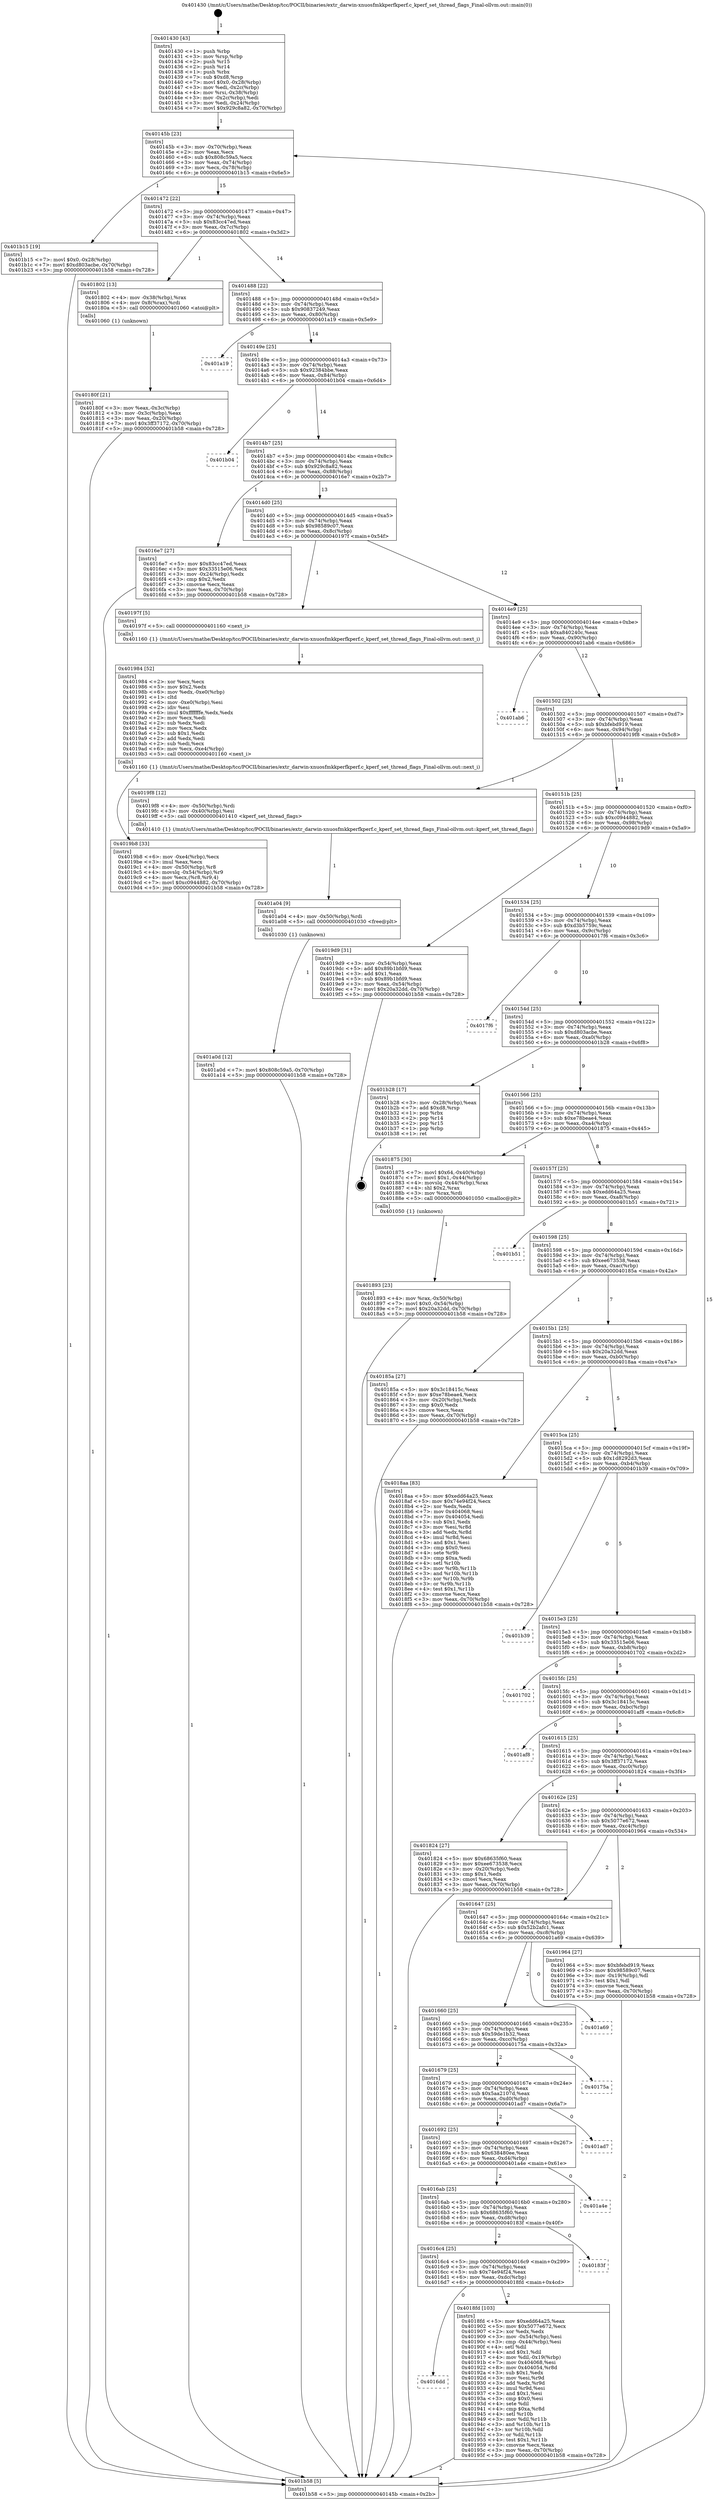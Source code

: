 digraph "0x401430" {
  label = "0x401430 (/mnt/c/Users/mathe/Desktop/tcc/POCII/binaries/extr_darwin-xnuosfmkkperfkperf.c_kperf_set_thread_flags_Final-ollvm.out::main(0))"
  labelloc = "t"
  node[shape=record]

  Entry [label="",width=0.3,height=0.3,shape=circle,fillcolor=black,style=filled]
  "0x40145b" [label="{
     0x40145b [23]\l
     | [instrs]\l
     &nbsp;&nbsp;0x40145b \<+3\>: mov -0x70(%rbp),%eax\l
     &nbsp;&nbsp;0x40145e \<+2\>: mov %eax,%ecx\l
     &nbsp;&nbsp;0x401460 \<+6\>: sub $0x808c59a5,%ecx\l
     &nbsp;&nbsp;0x401466 \<+3\>: mov %eax,-0x74(%rbp)\l
     &nbsp;&nbsp;0x401469 \<+3\>: mov %ecx,-0x78(%rbp)\l
     &nbsp;&nbsp;0x40146c \<+6\>: je 0000000000401b15 \<main+0x6e5\>\l
  }"]
  "0x401b15" [label="{
     0x401b15 [19]\l
     | [instrs]\l
     &nbsp;&nbsp;0x401b15 \<+7\>: movl $0x0,-0x28(%rbp)\l
     &nbsp;&nbsp;0x401b1c \<+7\>: movl $0xd803acbe,-0x70(%rbp)\l
     &nbsp;&nbsp;0x401b23 \<+5\>: jmp 0000000000401b58 \<main+0x728\>\l
  }"]
  "0x401472" [label="{
     0x401472 [22]\l
     | [instrs]\l
     &nbsp;&nbsp;0x401472 \<+5\>: jmp 0000000000401477 \<main+0x47\>\l
     &nbsp;&nbsp;0x401477 \<+3\>: mov -0x74(%rbp),%eax\l
     &nbsp;&nbsp;0x40147a \<+5\>: sub $0x83cc47ed,%eax\l
     &nbsp;&nbsp;0x40147f \<+3\>: mov %eax,-0x7c(%rbp)\l
     &nbsp;&nbsp;0x401482 \<+6\>: je 0000000000401802 \<main+0x3d2\>\l
  }"]
  Exit [label="",width=0.3,height=0.3,shape=circle,fillcolor=black,style=filled,peripheries=2]
  "0x401802" [label="{
     0x401802 [13]\l
     | [instrs]\l
     &nbsp;&nbsp;0x401802 \<+4\>: mov -0x38(%rbp),%rax\l
     &nbsp;&nbsp;0x401806 \<+4\>: mov 0x8(%rax),%rdi\l
     &nbsp;&nbsp;0x40180a \<+5\>: call 0000000000401060 \<atoi@plt\>\l
     | [calls]\l
     &nbsp;&nbsp;0x401060 \{1\} (unknown)\l
  }"]
  "0x401488" [label="{
     0x401488 [22]\l
     | [instrs]\l
     &nbsp;&nbsp;0x401488 \<+5\>: jmp 000000000040148d \<main+0x5d\>\l
     &nbsp;&nbsp;0x40148d \<+3\>: mov -0x74(%rbp),%eax\l
     &nbsp;&nbsp;0x401490 \<+5\>: sub $0x90837249,%eax\l
     &nbsp;&nbsp;0x401495 \<+3\>: mov %eax,-0x80(%rbp)\l
     &nbsp;&nbsp;0x401498 \<+6\>: je 0000000000401a19 \<main+0x5e9\>\l
  }"]
  "0x401a0d" [label="{
     0x401a0d [12]\l
     | [instrs]\l
     &nbsp;&nbsp;0x401a0d \<+7\>: movl $0x808c59a5,-0x70(%rbp)\l
     &nbsp;&nbsp;0x401a14 \<+5\>: jmp 0000000000401b58 \<main+0x728\>\l
  }"]
  "0x401a19" [label="{
     0x401a19\l
  }", style=dashed]
  "0x40149e" [label="{
     0x40149e [25]\l
     | [instrs]\l
     &nbsp;&nbsp;0x40149e \<+5\>: jmp 00000000004014a3 \<main+0x73\>\l
     &nbsp;&nbsp;0x4014a3 \<+3\>: mov -0x74(%rbp),%eax\l
     &nbsp;&nbsp;0x4014a6 \<+5\>: sub $0x92384bbe,%eax\l
     &nbsp;&nbsp;0x4014ab \<+6\>: mov %eax,-0x84(%rbp)\l
     &nbsp;&nbsp;0x4014b1 \<+6\>: je 0000000000401b04 \<main+0x6d4\>\l
  }"]
  "0x401a04" [label="{
     0x401a04 [9]\l
     | [instrs]\l
     &nbsp;&nbsp;0x401a04 \<+4\>: mov -0x50(%rbp),%rdi\l
     &nbsp;&nbsp;0x401a08 \<+5\>: call 0000000000401030 \<free@plt\>\l
     | [calls]\l
     &nbsp;&nbsp;0x401030 \{1\} (unknown)\l
  }"]
  "0x401b04" [label="{
     0x401b04\l
  }", style=dashed]
  "0x4014b7" [label="{
     0x4014b7 [25]\l
     | [instrs]\l
     &nbsp;&nbsp;0x4014b7 \<+5\>: jmp 00000000004014bc \<main+0x8c\>\l
     &nbsp;&nbsp;0x4014bc \<+3\>: mov -0x74(%rbp),%eax\l
     &nbsp;&nbsp;0x4014bf \<+5\>: sub $0x929c8a82,%eax\l
     &nbsp;&nbsp;0x4014c4 \<+6\>: mov %eax,-0x88(%rbp)\l
     &nbsp;&nbsp;0x4014ca \<+6\>: je 00000000004016e7 \<main+0x2b7\>\l
  }"]
  "0x4019b8" [label="{
     0x4019b8 [33]\l
     | [instrs]\l
     &nbsp;&nbsp;0x4019b8 \<+6\>: mov -0xe4(%rbp),%ecx\l
     &nbsp;&nbsp;0x4019be \<+3\>: imul %eax,%ecx\l
     &nbsp;&nbsp;0x4019c1 \<+4\>: mov -0x50(%rbp),%r8\l
     &nbsp;&nbsp;0x4019c5 \<+4\>: movslq -0x54(%rbp),%r9\l
     &nbsp;&nbsp;0x4019c9 \<+4\>: mov %ecx,(%r8,%r9,4)\l
     &nbsp;&nbsp;0x4019cd \<+7\>: movl $0xc0944882,-0x70(%rbp)\l
     &nbsp;&nbsp;0x4019d4 \<+5\>: jmp 0000000000401b58 \<main+0x728\>\l
  }"]
  "0x4016e7" [label="{
     0x4016e7 [27]\l
     | [instrs]\l
     &nbsp;&nbsp;0x4016e7 \<+5\>: mov $0x83cc47ed,%eax\l
     &nbsp;&nbsp;0x4016ec \<+5\>: mov $0x33515e06,%ecx\l
     &nbsp;&nbsp;0x4016f1 \<+3\>: mov -0x24(%rbp),%edx\l
     &nbsp;&nbsp;0x4016f4 \<+3\>: cmp $0x2,%edx\l
     &nbsp;&nbsp;0x4016f7 \<+3\>: cmovne %ecx,%eax\l
     &nbsp;&nbsp;0x4016fa \<+3\>: mov %eax,-0x70(%rbp)\l
     &nbsp;&nbsp;0x4016fd \<+5\>: jmp 0000000000401b58 \<main+0x728\>\l
  }"]
  "0x4014d0" [label="{
     0x4014d0 [25]\l
     | [instrs]\l
     &nbsp;&nbsp;0x4014d0 \<+5\>: jmp 00000000004014d5 \<main+0xa5\>\l
     &nbsp;&nbsp;0x4014d5 \<+3\>: mov -0x74(%rbp),%eax\l
     &nbsp;&nbsp;0x4014d8 \<+5\>: sub $0x98589c07,%eax\l
     &nbsp;&nbsp;0x4014dd \<+6\>: mov %eax,-0x8c(%rbp)\l
     &nbsp;&nbsp;0x4014e3 \<+6\>: je 000000000040197f \<main+0x54f\>\l
  }"]
  "0x401b58" [label="{
     0x401b58 [5]\l
     | [instrs]\l
     &nbsp;&nbsp;0x401b58 \<+5\>: jmp 000000000040145b \<main+0x2b\>\l
  }"]
  "0x401430" [label="{
     0x401430 [43]\l
     | [instrs]\l
     &nbsp;&nbsp;0x401430 \<+1\>: push %rbp\l
     &nbsp;&nbsp;0x401431 \<+3\>: mov %rsp,%rbp\l
     &nbsp;&nbsp;0x401434 \<+2\>: push %r15\l
     &nbsp;&nbsp;0x401436 \<+2\>: push %r14\l
     &nbsp;&nbsp;0x401438 \<+1\>: push %rbx\l
     &nbsp;&nbsp;0x401439 \<+7\>: sub $0xd8,%rsp\l
     &nbsp;&nbsp;0x401440 \<+7\>: movl $0x0,-0x28(%rbp)\l
     &nbsp;&nbsp;0x401447 \<+3\>: mov %edi,-0x2c(%rbp)\l
     &nbsp;&nbsp;0x40144a \<+4\>: mov %rsi,-0x38(%rbp)\l
     &nbsp;&nbsp;0x40144e \<+3\>: mov -0x2c(%rbp),%edi\l
     &nbsp;&nbsp;0x401451 \<+3\>: mov %edi,-0x24(%rbp)\l
     &nbsp;&nbsp;0x401454 \<+7\>: movl $0x929c8a82,-0x70(%rbp)\l
  }"]
  "0x40180f" [label="{
     0x40180f [21]\l
     | [instrs]\l
     &nbsp;&nbsp;0x40180f \<+3\>: mov %eax,-0x3c(%rbp)\l
     &nbsp;&nbsp;0x401812 \<+3\>: mov -0x3c(%rbp),%eax\l
     &nbsp;&nbsp;0x401815 \<+3\>: mov %eax,-0x20(%rbp)\l
     &nbsp;&nbsp;0x401818 \<+7\>: movl $0x3ff37172,-0x70(%rbp)\l
     &nbsp;&nbsp;0x40181f \<+5\>: jmp 0000000000401b58 \<main+0x728\>\l
  }"]
  "0x401984" [label="{
     0x401984 [52]\l
     | [instrs]\l
     &nbsp;&nbsp;0x401984 \<+2\>: xor %ecx,%ecx\l
     &nbsp;&nbsp;0x401986 \<+5\>: mov $0x2,%edx\l
     &nbsp;&nbsp;0x40198b \<+6\>: mov %edx,-0xe0(%rbp)\l
     &nbsp;&nbsp;0x401991 \<+1\>: cltd\l
     &nbsp;&nbsp;0x401992 \<+6\>: mov -0xe0(%rbp),%esi\l
     &nbsp;&nbsp;0x401998 \<+2\>: idiv %esi\l
     &nbsp;&nbsp;0x40199a \<+6\>: imul $0xfffffffe,%edx,%edx\l
     &nbsp;&nbsp;0x4019a0 \<+2\>: mov %ecx,%edi\l
     &nbsp;&nbsp;0x4019a2 \<+2\>: sub %edx,%edi\l
     &nbsp;&nbsp;0x4019a4 \<+2\>: mov %ecx,%edx\l
     &nbsp;&nbsp;0x4019a6 \<+3\>: sub $0x1,%edx\l
     &nbsp;&nbsp;0x4019a9 \<+2\>: add %edx,%edi\l
     &nbsp;&nbsp;0x4019ab \<+2\>: sub %edi,%ecx\l
     &nbsp;&nbsp;0x4019ad \<+6\>: mov %ecx,-0xe4(%rbp)\l
     &nbsp;&nbsp;0x4019b3 \<+5\>: call 0000000000401160 \<next_i\>\l
     | [calls]\l
     &nbsp;&nbsp;0x401160 \{1\} (/mnt/c/Users/mathe/Desktop/tcc/POCII/binaries/extr_darwin-xnuosfmkkperfkperf.c_kperf_set_thread_flags_Final-ollvm.out::next_i)\l
  }"]
  "0x40197f" [label="{
     0x40197f [5]\l
     | [instrs]\l
     &nbsp;&nbsp;0x40197f \<+5\>: call 0000000000401160 \<next_i\>\l
     | [calls]\l
     &nbsp;&nbsp;0x401160 \{1\} (/mnt/c/Users/mathe/Desktop/tcc/POCII/binaries/extr_darwin-xnuosfmkkperfkperf.c_kperf_set_thread_flags_Final-ollvm.out::next_i)\l
  }"]
  "0x4014e9" [label="{
     0x4014e9 [25]\l
     | [instrs]\l
     &nbsp;&nbsp;0x4014e9 \<+5\>: jmp 00000000004014ee \<main+0xbe\>\l
     &nbsp;&nbsp;0x4014ee \<+3\>: mov -0x74(%rbp),%eax\l
     &nbsp;&nbsp;0x4014f1 \<+5\>: sub $0xa840240c,%eax\l
     &nbsp;&nbsp;0x4014f6 \<+6\>: mov %eax,-0x90(%rbp)\l
     &nbsp;&nbsp;0x4014fc \<+6\>: je 0000000000401ab6 \<main+0x686\>\l
  }"]
  "0x4016dd" [label="{
     0x4016dd\l
  }", style=dashed]
  "0x401ab6" [label="{
     0x401ab6\l
  }", style=dashed]
  "0x401502" [label="{
     0x401502 [25]\l
     | [instrs]\l
     &nbsp;&nbsp;0x401502 \<+5\>: jmp 0000000000401507 \<main+0xd7\>\l
     &nbsp;&nbsp;0x401507 \<+3\>: mov -0x74(%rbp),%eax\l
     &nbsp;&nbsp;0x40150a \<+5\>: sub $0xbfebd919,%eax\l
     &nbsp;&nbsp;0x40150f \<+6\>: mov %eax,-0x94(%rbp)\l
     &nbsp;&nbsp;0x401515 \<+6\>: je 00000000004019f8 \<main+0x5c8\>\l
  }"]
  "0x4018fd" [label="{
     0x4018fd [103]\l
     | [instrs]\l
     &nbsp;&nbsp;0x4018fd \<+5\>: mov $0xedd64a25,%eax\l
     &nbsp;&nbsp;0x401902 \<+5\>: mov $0x5077e672,%ecx\l
     &nbsp;&nbsp;0x401907 \<+2\>: xor %edx,%edx\l
     &nbsp;&nbsp;0x401909 \<+3\>: mov -0x54(%rbp),%esi\l
     &nbsp;&nbsp;0x40190c \<+3\>: cmp -0x44(%rbp),%esi\l
     &nbsp;&nbsp;0x40190f \<+4\>: setl %dil\l
     &nbsp;&nbsp;0x401913 \<+4\>: and $0x1,%dil\l
     &nbsp;&nbsp;0x401917 \<+4\>: mov %dil,-0x19(%rbp)\l
     &nbsp;&nbsp;0x40191b \<+7\>: mov 0x404068,%esi\l
     &nbsp;&nbsp;0x401922 \<+8\>: mov 0x404054,%r8d\l
     &nbsp;&nbsp;0x40192a \<+3\>: sub $0x1,%edx\l
     &nbsp;&nbsp;0x40192d \<+3\>: mov %esi,%r9d\l
     &nbsp;&nbsp;0x401930 \<+3\>: add %edx,%r9d\l
     &nbsp;&nbsp;0x401933 \<+4\>: imul %r9d,%esi\l
     &nbsp;&nbsp;0x401937 \<+3\>: and $0x1,%esi\l
     &nbsp;&nbsp;0x40193a \<+3\>: cmp $0x0,%esi\l
     &nbsp;&nbsp;0x40193d \<+4\>: sete %dil\l
     &nbsp;&nbsp;0x401941 \<+4\>: cmp $0xa,%r8d\l
     &nbsp;&nbsp;0x401945 \<+4\>: setl %r10b\l
     &nbsp;&nbsp;0x401949 \<+3\>: mov %dil,%r11b\l
     &nbsp;&nbsp;0x40194c \<+3\>: and %r10b,%r11b\l
     &nbsp;&nbsp;0x40194f \<+3\>: xor %r10b,%dil\l
     &nbsp;&nbsp;0x401952 \<+3\>: or %dil,%r11b\l
     &nbsp;&nbsp;0x401955 \<+4\>: test $0x1,%r11b\l
     &nbsp;&nbsp;0x401959 \<+3\>: cmovne %ecx,%eax\l
     &nbsp;&nbsp;0x40195c \<+3\>: mov %eax,-0x70(%rbp)\l
     &nbsp;&nbsp;0x40195f \<+5\>: jmp 0000000000401b58 \<main+0x728\>\l
  }"]
  "0x4019f8" [label="{
     0x4019f8 [12]\l
     | [instrs]\l
     &nbsp;&nbsp;0x4019f8 \<+4\>: mov -0x50(%rbp),%rdi\l
     &nbsp;&nbsp;0x4019fc \<+3\>: mov -0x40(%rbp),%esi\l
     &nbsp;&nbsp;0x4019ff \<+5\>: call 0000000000401410 \<kperf_set_thread_flags\>\l
     | [calls]\l
     &nbsp;&nbsp;0x401410 \{1\} (/mnt/c/Users/mathe/Desktop/tcc/POCII/binaries/extr_darwin-xnuosfmkkperfkperf.c_kperf_set_thread_flags_Final-ollvm.out::kperf_set_thread_flags)\l
  }"]
  "0x40151b" [label="{
     0x40151b [25]\l
     | [instrs]\l
     &nbsp;&nbsp;0x40151b \<+5\>: jmp 0000000000401520 \<main+0xf0\>\l
     &nbsp;&nbsp;0x401520 \<+3\>: mov -0x74(%rbp),%eax\l
     &nbsp;&nbsp;0x401523 \<+5\>: sub $0xc0944882,%eax\l
     &nbsp;&nbsp;0x401528 \<+6\>: mov %eax,-0x98(%rbp)\l
     &nbsp;&nbsp;0x40152e \<+6\>: je 00000000004019d9 \<main+0x5a9\>\l
  }"]
  "0x4016c4" [label="{
     0x4016c4 [25]\l
     | [instrs]\l
     &nbsp;&nbsp;0x4016c4 \<+5\>: jmp 00000000004016c9 \<main+0x299\>\l
     &nbsp;&nbsp;0x4016c9 \<+3\>: mov -0x74(%rbp),%eax\l
     &nbsp;&nbsp;0x4016cc \<+5\>: sub $0x74e94f24,%eax\l
     &nbsp;&nbsp;0x4016d1 \<+6\>: mov %eax,-0xdc(%rbp)\l
     &nbsp;&nbsp;0x4016d7 \<+6\>: je 00000000004018fd \<main+0x4cd\>\l
  }"]
  "0x4019d9" [label="{
     0x4019d9 [31]\l
     | [instrs]\l
     &nbsp;&nbsp;0x4019d9 \<+3\>: mov -0x54(%rbp),%eax\l
     &nbsp;&nbsp;0x4019dc \<+5\>: add $0x89b1bfd9,%eax\l
     &nbsp;&nbsp;0x4019e1 \<+3\>: add $0x1,%eax\l
     &nbsp;&nbsp;0x4019e4 \<+5\>: sub $0x89b1bfd9,%eax\l
     &nbsp;&nbsp;0x4019e9 \<+3\>: mov %eax,-0x54(%rbp)\l
     &nbsp;&nbsp;0x4019ec \<+7\>: movl $0x20a32dd,-0x70(%rbp)\l
     &nbsp;&nbsp;0x4019f3 \<+5\>: jmp 0000000000401b58 \<main+0x728\>\l
  }"]
  "0x401534" [label="{
     0x401534 [25]\l
     | [instrs]\l
     &nbsp;&nbsp;0x401534 \<+5\>: jmp 0000000000401539 \<main+0x109\>\l
     &nbsp;&nbsp;0x401539 \<+3\>: mov -0x74(%rbp),%eax\l
     &nbsp;&nbsp;0x40153c \<+5\>: sub $0xd3b5759c,%eax\l
     &nbsp;&nbsp;0x401541 \<+6\>: mov %eax,-0x9c(%rbp)\l
     &nbsp;&nbsp;0x401547 \<+6\>: je 00000000004017f6 \<main+0x3c6\>\l
  }"]
  "0x40183f" [label="{
     0x40183f\l
  }", style=dashed]
  "0x4017f6" [label="{
     0x4017f6\l
  }", style=dashed]
  "0x40154d" [label="{
     0x40154d [25]\l
     | [instrs]\l
     &nbsp;&nbsp;0x40154d \<+5\>: jmp 0000000000401552 \<main+0x122\>\l
     &nbsp;&nbsp;0x401552 \<+3\>: mov -0x74(%rbp),%eax\l
     &nbsp;&nbsp;0x401555 \<+5\>: sub $0xd803acbe,%eax\l
     &nbsp;&nbsp;0x40155a \<+6\>: mov %eax,-0xa0(%rbp)\l
     &nbsp;&nbsp;0x401560 \<+6\>: je 0000000000401b28 \<main+0x6f8\>\l
  }"]
  "0x4016ab" [label="{
     0x4016ab [25]\l
     | [instrs]\l
     &nbsp;&nbsp;0x4016ab \<+5\>: jmp 00000000004016b0 \<main+0x280\>\l
     &nbsp;&nbsp;0x4016b0 \<+3\>: mov -0x74(%rbp),%eax\l
     &nbsp;&nbsp;0x4016b3 \<+5\>: sub $0x68635f60,%eax\l
     &nbsp;&nbsp;0x4016b8 \<+6\>: mov %eax,-0xd8(%rbp)\l
     &nbsp;&nbsp;0x4016be \<+6\>: je 000000000040183f \<main+0x40f\>\l
  }"]
  "0x401b28" [label="{
     0x401b28 [17]\l
     | [instrs]\l
     &nbsp;&nbsp;0x401b28 \<+3\>: mov -0x28(%rbp),%eax\l
     &nbsp;&nbsp;0x401b2b \<+7\>: add $0xd8,%rsp\l
     &nbsp;&nbsp;0x401b32 \<+1\>: pop %rbx\l
     &nbsp;&nbsp;0x401b33 \<+2\>: pop %r14\l
     &nbsp;&nbsp;0x401b35 \<+2\>: pop %r15\l
     &nbsp;&nbsp;0x401b37 \<+1\>: pop %rbp\l
     &nbsp;&nbsp;0x401b38 \<+1\>: ret\l
  }"]
  "0x401566" [label="{
     0x401566 [25]\l
     | [instrs]\l
     &nbsp;&nbsp;0x401566 \<+5\>: jmp 000000000040156b \<main+0x13b\>\l
     &nbsp;&nbsp;0x40156b \<+3\>: mov -0x74(%rbp),%eax\l
     &nbsp;&nbsp;0x40156e \<+5\>: sub $0xe78beae4,%eax\l
     &nbsp;&nbsp;0x401573 \<+6\>: mov %eax,-0xa4(%rbp)\l
     &nbsp;&nbsp;0x401579 \<+6\>: je 0000000000401875 \<main+0x445\>\l
  }"]
  "0x401a4e" [label="{
     0x401a4e\l
  }", style=dashed]
  "0x401875" [label="{
     0x401875 [30]\l
     | [instrs]\l
     &nbsp;&nbsp;0x401875 \<+7\>: movl $0x64,-0x40(%rbp)\l
     &nbsp;&nbsp;0x40187c \<+7\>: movl $0x1,-0x44(%rbp)\l
     &nbsp;&nbsp;0x401883 \<+4\>: movslq -0x44(%rbp),%rax\l
     &nbsp;&nbsp;0x401887 \<+4\>: shl $0x2,%rax\l
     &nbsp;&nbsp;0x40188b \<+3\>: mov %rax,%rdi\l
     &nbsp;&nbsp;0x40188e \<+5\>: call 0000000000401050 \<malloc@plt\>\l
     | [calls]\l
     &nbsp;&nbsp;0x401050 \{1\} (unknown)\l
  }"]
  "0x40157f" [label="{
     0x40157f [25]\l
     | [instrs]\l
     &nbsp;&nbsp;0x40157f \<+5\>: jmp 0000000000401584 \<main+0x154\>\l
     &nbsp;&nbsp;0x401584 \<+3\>: mov -0x74(%rbp),%eax\l
     &nbsp;&nbsp;0x401587 \<+5\>: sub $0xedd64a25,%eax\l
     &nbsp;&nbsp;0x40158c \<+6\>: mov %eax,-0xa8(%rbp)\l
     &nbsp;&nbsp;0x401592 \<+6\>: je 0000000000401b51 \<main+0x721\>\l
  }"]
  "0x401692" [label="{
     0x401692 [25]\l
     | [instrs]\l
     &nbsp;&nbsp;0x401692 \<+5\>: jmp 0000000000401697 \<main+0x267\>\l
     &nbsp;&nbsp;0x401697 \<+3\>: mov -0x74(%rbp),%eax\l
     &nbsp;&nbsp;0x40169a \<+5\>: sub $0x638480ee,%eax\l
     &nbsp;&nbsp;0x40169f \<+6\>: mov %eax,-0xd4(%rbp)\l
     &nbsp;&nbsp;0x4016a5 \<+6\>: je 0000000000401a4e \<main+0x61e\>\l
  }"]
  "0x401b51" [label="{
     0x401b51\l
  }", style=dashed]
  "0x401598" [label="{
     0x401598 [25]\l
     | [instrs]\l
     &nbsp;&nbsp;0x401598 \<+5\>: jmp 000000000040159d \<main+0x16d\>\l
     &nbsp;&nbsp;0x40159d \<+3\>: mov -0x74(%rbp),%eax\l
     &nbsp;&nbsp;0x4015a0 \<+5\>: sub $0xee673538,%eax\l
     &nbsp;&nbsp;0x4015a5 \<+6\>: mov %eax,-0xac(%rbp)\l
     &nbsp;&nbsp;0x4015ab \<+6\>: je 000000000040185a \<main+0x42a\>\l
  }"]
  "0x401ad7" [label="{
     0x401ad7\l
  }", style=dashed]
  "0x40185a" [label="{
     0x40185a [27]\l
     | [instrs]\l
     &nbsp;&nbsp;0x40185a \<+5\>: mov $0x3c18415c,%eax\l
     &nbsp;&nbsp;0x40185f \<+5\>: mov $0xe78beae4,%ecx\l
     &nbsp;&nbsp;0x401864 \<+3\>: mov -0x20(%rbp),%edx\l
     &nbsp;&nbsp;0x401867 \<+3\>: cmp $0x0,%edx\l
     &nbsp;&nbsp;0x40186a \<+3\>: cmove %ecx,%eax\l
     &nbsp;&nbsp;0x40186d \<+3\>: mov %eax,-0x70(%rbp)\l
     &nbsp;&nbsp;0x401870 \<+5\>: jmp 0000000000401b58 \<main+0x728\>\l
  }"]
  "0x4015b1" [label="{
     0x4015b1 [25]\l
     | [instrs]\l
     &nbsp;&nbsp;0x4015b1 \<+5\>: jmp 00000000004015b6 \<main+0x186\>\l
     &nbsp;&nbsp;0x4015b6 \<+3\>: mov -0x74(%rbp),%eax\l
     &nbsp;&nbsp;0x4015b9 \<+5\>: sub $0x20a32dd,%eax\l
     &nbsp;&nbsp;0x4015be \<+6\>: mov %eax,-0xb0(%rbp)\l
     &nbsp;&nbsp;0x4015c4 \<+6\>: je 00000000004018aa \<main+0x47a\>\l
  }"]
  "0x401679" [label="{
     0x401679 [25]\l
     | [instrs]\l
     &nbsp;&nbsp;0x401679 \<+5\>: jmp 000000000040167e \<main+0x24e\>\l
     &nbsp;&nbsp;0x40167e \<+3\>: mov -0x74(%rbp),%eax\l
     &nbsp;&nbsp;0x401681 \<+5\>: sub $0x5aa2107d,%eax\l
     &nbsp;&nbsp;0x401686 \<+6\>: mov %eax,-0xd0(%rbp)\l
     &nbsp;&nbsp;0x40168c \<+6\>: je 0000000000401ad7 \<main+0x6a7\>\l
  }"]
  "0x4018aa" [label="{
     0x4018aa [83]\l
     | [instrs]\l
     &nbsp;&nbsp;0x4018aa \<+5\>: mov $0xedd64a25,%eax\l
     &nbsp;&nbsp;0x4018af \<+5\>: mov $0x74e94f24,%ecx\l
     &nbsp;&nbsp;0x4018b4 \<+2\>: xor %edx,%edx\l
     &nbsp;&nbsp;0x4018b6 \<+7\>: mov 0x404068,%esi\l
     &nbsp;&nbsp;0x4018bd \<+7\>: mov 0x404054,%edi\l
     &nbsp;&nbsp;0x4018c4 \<+3\>: sub $0x1,%edx\l
     &nbsp;&nbsp;0x4018c7 \<+3\>: mov %esi,%r8d\l
     &nbsp;&nbsp;0x4018ca \<+3\>: add %edx,%r8d\l
     &nbsp;&nbsp;0x4018cd \<+4\>: imul %r8d,%esi\l
     &nbsp;&nbsp;0x4018d1 \<+3\>: and $0x1,%esi\l
     &nbsp;&nbsp;0x4018d4 \<+3\>: cmp $0x0,%esi\l
     &nbsp;&nbsp;0x4018d7 \<+4\>: sete %r9b\l
     &nbsp;&nbsp;0x4018db \<+3\>: cmp $0xa,%edi\l
     &nbsp;&nbsp;0x4018de \<+4\>: setl %r10b\l
     &nbsp;&nbsp;0x4018e2 \<+3\>: mov %r9b,%r11b\l
     &nbsp;&nbsp;0x4018e5 \<+3\>: and %r10b,%r11b\l
     &nbsp;&nbsp;0x4018e8 \<+3\>: xor %r10b,%r9b\l
     &nbsp;&nbsp;0x4018eb \<+3\>: or %r9b,%r11b\l
     &nbsp;&nbsp;0x4018ee \<+4\>: test $0x1,%r11b\l
     &nbsp;&nbsp;0x4018f2 \<+3\>: cmovne %ecx,%eax\l
     &nbsp;&nbsp;0x4018f5 \<+3\>: mov %eax,-0x70(%rbp)\l
     &nbsp;&nbsp;0x4018f8 \<+5\>: jmp 0000000000401b58 \<main+0x728\>\l
  }"]
  "0x4015ca" [label="{
     0x4015ca [25]\l
     | [instrs]\l
     &nbsp;&nbsp;0x4015ca \<+5\>: jmp 00000000004015cf \<main+0x19f\>\l
     &nbsp;&nbsp;0x4015cf \<+3\>: mov -0x74(%rbp),%eax\l
     &nbsp;&nbsp;0x4015d2 \<+5\>: sub $0x1d8292d3,%eax\l
     &nbsp;&nbsp;0x4015d7 \<+6\>: mov %eax,-0xb4(%rbp)\l
     &nbsp;&nbsp;0x4015dd \<+6\>: je 0000000000401b39 \<main+0x709\>\l
  }"]
  "0x40175a" [label="{
     0x40175a\l
  }", style=dashed]
  "0x401b39" [label="{
     0x401b39\l
  }", style=dashed]
  "0x4015e3" [label="{
     0x4015e3 [25]\l
     | [instrs]\l
     &nbsp;&nbsp;0x4015e3 \<+5\>: jmp 00000000004015e8 \<main+0x1b8\>\l
     &nbsp;&nbsp;0x4015e8 \<+3\>: mov -0x74(%rbp),%eax\l
     &nbsp;&nbsp;0x4015eb \<+5\>: sub $0x33515e06,%eax\l
     &nbsp;&nbsp;0x4015f0 \<+6\>: mov %eax,-0xb8(%rbp)\l
     &nbsp;&nbsp;0x4015f6 \<+6\>: je 0000000000401702 \<main+0x2d2\>\l
  }"]
  "0x401660" [label="{
     0x401660 [25]\l
     | [instrs]\l
     &nbsp;&nbsp;0x401660 \<+5\>: jmp 0000000000401665 \<main+0x235\>\l
     &nbsp;&nbsp;0x401665 \<+3\>: mov -0x74(%rbp),%eax\l
     &nbsp;&nbsp;0x401668 \<+5\>: sub $0x59de1b32,%eax\l
     &nbsp;&nbsp;0x40166d \<+6\>: mov %eax,-0xcc(%rbp)\l
     &nbsp;&nbsp;0x401673 \<+6\>: je 000000000040175a \<main+0x32a\>\l
  }"]
  "0x401702" [label="{
     0x401702\l
  }", style=dashed]
  "0x4015fc" [label="{
     0x4015fc [25]\l
     | [instrs]\l
     &nbsp;&nbsp;0x4015fc \<+5\>: jmp 0000000000401601 \<main+0x1d1\>\l
     &nbsp;&nbsp;0x401601 \<+3\>: mov -0x74(%rbp),%eax\l
     &nbsp;&nbsp;0x401604 \<+5\>: sub $0x3c18415c,%eax\l
     &nbsp;&nbsp;0x401609 \<+6\>: mov %eax,-0xbc(%rbp)\l
     &nbsp;&nbsp;0x40160f \<+6\>: je 0000000000401af8 \<main+0x6c8\>\l
  }"]
  "0x401a69" [label="{
     0x401a69\l
  }", style=dashed]
  "0x401af8" [label="{
     0x401af8\l
  }", style=dashed]
  "0x401615" [label="{
     0x401615 [25]\l
     | [instrs]\l
     &nbsp;&nbsp;0x401615 \<+5\>: jmp 000000000040161a \<main+0x1ea\>\l
     &nbsp;&nbsp;0x40161a \<+3\>: mov -0x74(%rbp),%eax\l
     &nbsp;&nbsp;0x40161d \<+5\>: sub $0x3ff37172,%eax\l
     &nbsp;&nbsp;0x401622 \<+6\>: mov %eax,-0xc0(%rbp)\l
     &nbsp;&nbsp;0x401628 \<+6\>: je 0000000000401824 \<main+0x3f4\>\l
  }"]
  "0x401647" [label="{
     0x401647 [25]\l
     | [instrs]\l
     &nbsp;&nbsp;0x401647 \<+5\>: jmp 000000000040164c \<main+0x21c\>\l
     &nbsp;&nbsp;0x40164c \<+3\>: mov -0x74(%rbp),%eax\l
     &nbsp;&nbsp;0x40164f \<+5\>: sub $0x52b2afc1,%eax\l
     &nbsp;&nbsp;0x401654 \<+6\>: mov %eax,-0xc8(%rbp)\l
     &nbsp;&nbsp;0x40165a \<+6\>: je 0000000000401a69 \<main+0x639\>\l
  }"]
  "0x401824" [label="{
     0x401824 [27]\l
     | [instrs]\l
     &nbsp;&nbsp;0x401824 \<+5\>: mov $0x68635f60,%eax\l
     &nbsp;&nbsp;0x401829 \<+5\>: mov $0xee673538,%ecx\l
     &nbsp;&nbsp;0x40182e \<+3\>: mov -0x20(%rbp),%edx\l
     &nbsp;&nbsp;0x401831 \<+3\>: cmp $0x1,%edx\l
     &nbsp;&nbsp;0x401834 \<+3\>: cmovl %ecx,%eax\l
     &nbsp;&nbsp;0x401837 \<+3\>: mov %eax,-0x70(%rbp)\l
     &nbsp;&nbsp;0x40183a \<+5\>: jmp 0000000000401b58 \<main+0x728\>\l
  }"]
  "0x40162e" [label="{
     0x40162e [25]\l
     | [instrs]\l
     &nbsp;&nbsp;0x40162e \<+5\>: jmp 0000000000401633 \<main+0x203\>\l
     &nbsp;&nbsp;0x401633 \<+3\>: mov -0x74(%rbp),%eax\l
     &nbsp;&nbsp;0x401636 \<+5\>: sub $0x5077e672,%eax\l
     &nbsp;&nbsp;0x40163b \<+6\>: mov %eax,-0xc4(%rbp)\l
     &nbsp;&nbsp;0x401641 \<+6\>: je 0000000000401964 \<main+0x534\>\l
  }"]
  "0x401893" [label="{
     0x401893 [23]\l
     | [instrs]\l
     &nbsp;&nbsp;0x401893 \<+4\>: mov %rax,-0x50(%rbp)\l
     &nbsp;&nbsp;0x401897 \<+7\>: movl $0x0,-0x54(%rbp)\l
     &nbsp;&nbsp;0x40189e \<+7\>: movl $0x20a32dd,-0x70(%rbp)\l
     &nbsp;&nbsp;0x4018a5 \<+5\>: jmp 0000000000401b58 \<main+0x728\>\l
  }"]
  "0x401964" [label="{
     0x401964 [27]\l
     | [instrs]\l
     &nbsp;&nbsp;0x401964 \<+5\>: mov $0xbfebd919,%eax\l
     &nbsp;&nbsp;0x401969 \<+5\>: mov $0x98589c07,%ecx\l
     &nbsp;&nbsp;0x40196e \<+3\>: mov -0x19(%rbp),%dl\l
     &nbsp;&nbsp;0x401971 \<+3\>: test $0x1,%dl\l
     &nbsp;&nbsp;0x401974 \<+3\>: cmovne %ecx,%eax\l
     &nbsp;&nbsp;0x401977 \<+3\>: mov %eax,-0x70(%rbp)\l
     &nbsp;&nbsp;0x40197a \<+5\>: jmp 0000000000401b58 \<main+0x728\>\l
  }"]
  Entry -> "0x401430" [label=" 1"]
  "0x40145b" -> "0x401b15" [label=" 1"]
  "0x40145b" -> "0x401472" [label=" 15"]
  "0x401b28" -> Exit [label=" 1"]
  "0x401472" -> "0x401802" [label=" 1"]
  "0x401472" -> "0x401488" [label=" 14"]
  "0x401b15" -> "0x401b58" [label=" 1"]
  "0x401488" -> "0x401a19" [label=" 0"]
  "0x401488" -> "0x40149e" [label=" 14"]
  "0x401a0d" -> "0x401b58" [label=" 1"]
  "0x40149e" -> "0x401b04" [label=" 0"]
  "0x40149e" -> "0x4014b7" [label=" 14"]
  "0x401a04" -> "0x401a0d" [label=" 1"]
  "0x4014b7" -> "0x4016e7" [label=" 1"]
  "0x4014b7" -> "0x4014d0" [label=" 13"]
  "0x4016e7" -> "0x401b58" [label=" 1"]
  "0x401430" -> "0x40145b" [label=" 1"]
  "0x401b58" -> "0x40145b" [label=" 15"]
  "0x401802" -> "0x40180f" [label=" 1"]
  "0x40180f" -> "0x401b58" [label=" 1"]
  "0x4019f8" -> "0x401a04" [label=" 1"]
  "0x4014d0" -> "0x40197f" [label=" 1"]
  "0x4014d0" -> "0x4014e9" [label=" 12"]
  "0x4019d9" -> "0x401b58" [label=" 1"]
  "0x4014e9" -> "0x401ab6" [label=" 0"]
  "0x4014e9" -> "0x401502" [label=" 12"]
  "0x4019b8" -> "0x401b58" [label=" 1"]
  "0x401502" -> "0x4019f8" [label=" 1"]
  "0x401502" -> "0x40151b" [label=" 11"]
  "0x401984" -> "0x4019b8" [label=" 1"]
  "0x40151b" -> "0x4019d9" [label=" 1"]
  "0x40151b" -> "0x401534" [label=" 10"]
  "0x401964" -> "0x401b58" [label=" 2"]
  "0x401534" -> "0x4017f6" [label=" 0"]
  "0x401534" -> "0x40154d" [label=" 10"]
  "0x4018fd" -> "0x401b58" [label=" 2"]
  "0x40154d" -> "0x401b28" [label=" 1"]
  "0x40154d" -> "0x401566" [label=" 9"]
  "0x4016c4" -> "0x4018fd" [label=" 2"]
  "0x401566" -> "0x401875" [label=" 1"]
  "0x401566" -> "0x40157f" [label=" 8"]
  "0x40197f" -> "0x401984" [label=" 1"]
  "0x40157f" -> "0x401b51" [label=" 0"]
  "0x40157f" -> "0x401598" [label=" 8"]
  "0x4016ab" -> "0x40183f" [label=" 0"]
  "0x401598" -> "0x40185a" [label=" 1"]
  "0x401598" -> "0x4015b1" [label=" 7"]
  "0x4016c4" -> "0x4016dd" [label=" 0"]
  "0x4015b1" -> "0x4018aa" [label=" 2"]
  "0x4015b1" -> "0x4015ca" [label=" 5"]
  "0x401692" -> "0x401a4e" [label=" 0"]
  "0x4015ca" -> "0x401b39" [label=" 0"]
  "0x4015ca" -> "0x4015e3" [label=" 5"]
  "0x4016ab" -> "0x4016c4" [label=" 2"]
  "0x4015e3" -> "0x401702" [label=" 0"]
  "0x4015e3" -> "0x4015fc" [label=" 5"]
  "0x401679" -> "0x401ad7" [label=" 0"]
  "0x4015fc" -> "0x401af8" [label=" 0"]
  "0x4015fc" -> "0x401615" [label=" 5"]
  "0x401692" -> "0x4016ab" [label=" 2"]
  "0x401615" -> "0x401824" [label=" 1"]
  "0x401615" -> "0x40162e" [label=" 4"]
  "0x401824" -> "0x401b58" [label=" 1"]
  "0x40185a" -> "0x401b58" [label=" 1"]
  "0x401875" -> "0x401893" [label=" 1"]
  "0x401893" -> "0x401b58" [label=" 1"]
  "0x4018aa" -> "0x401b58" [label=" 2"]
  "0x401660" -> "0x40175a" [label=" 0"]
  "0x40162e" -> "0x401964" [label=" 2"]
  "0x40162e" -> "0x401647" [label=" 2"]
  "0x401660" -> "0x401679" [label=" 2"]
  "0x401647" -> "0x401a69" [label=" 0"]
  "0x401647" -> "0x401660" [label=" 2"]
  "0x401679" -> "0x401692" [label=" 2"]
}
